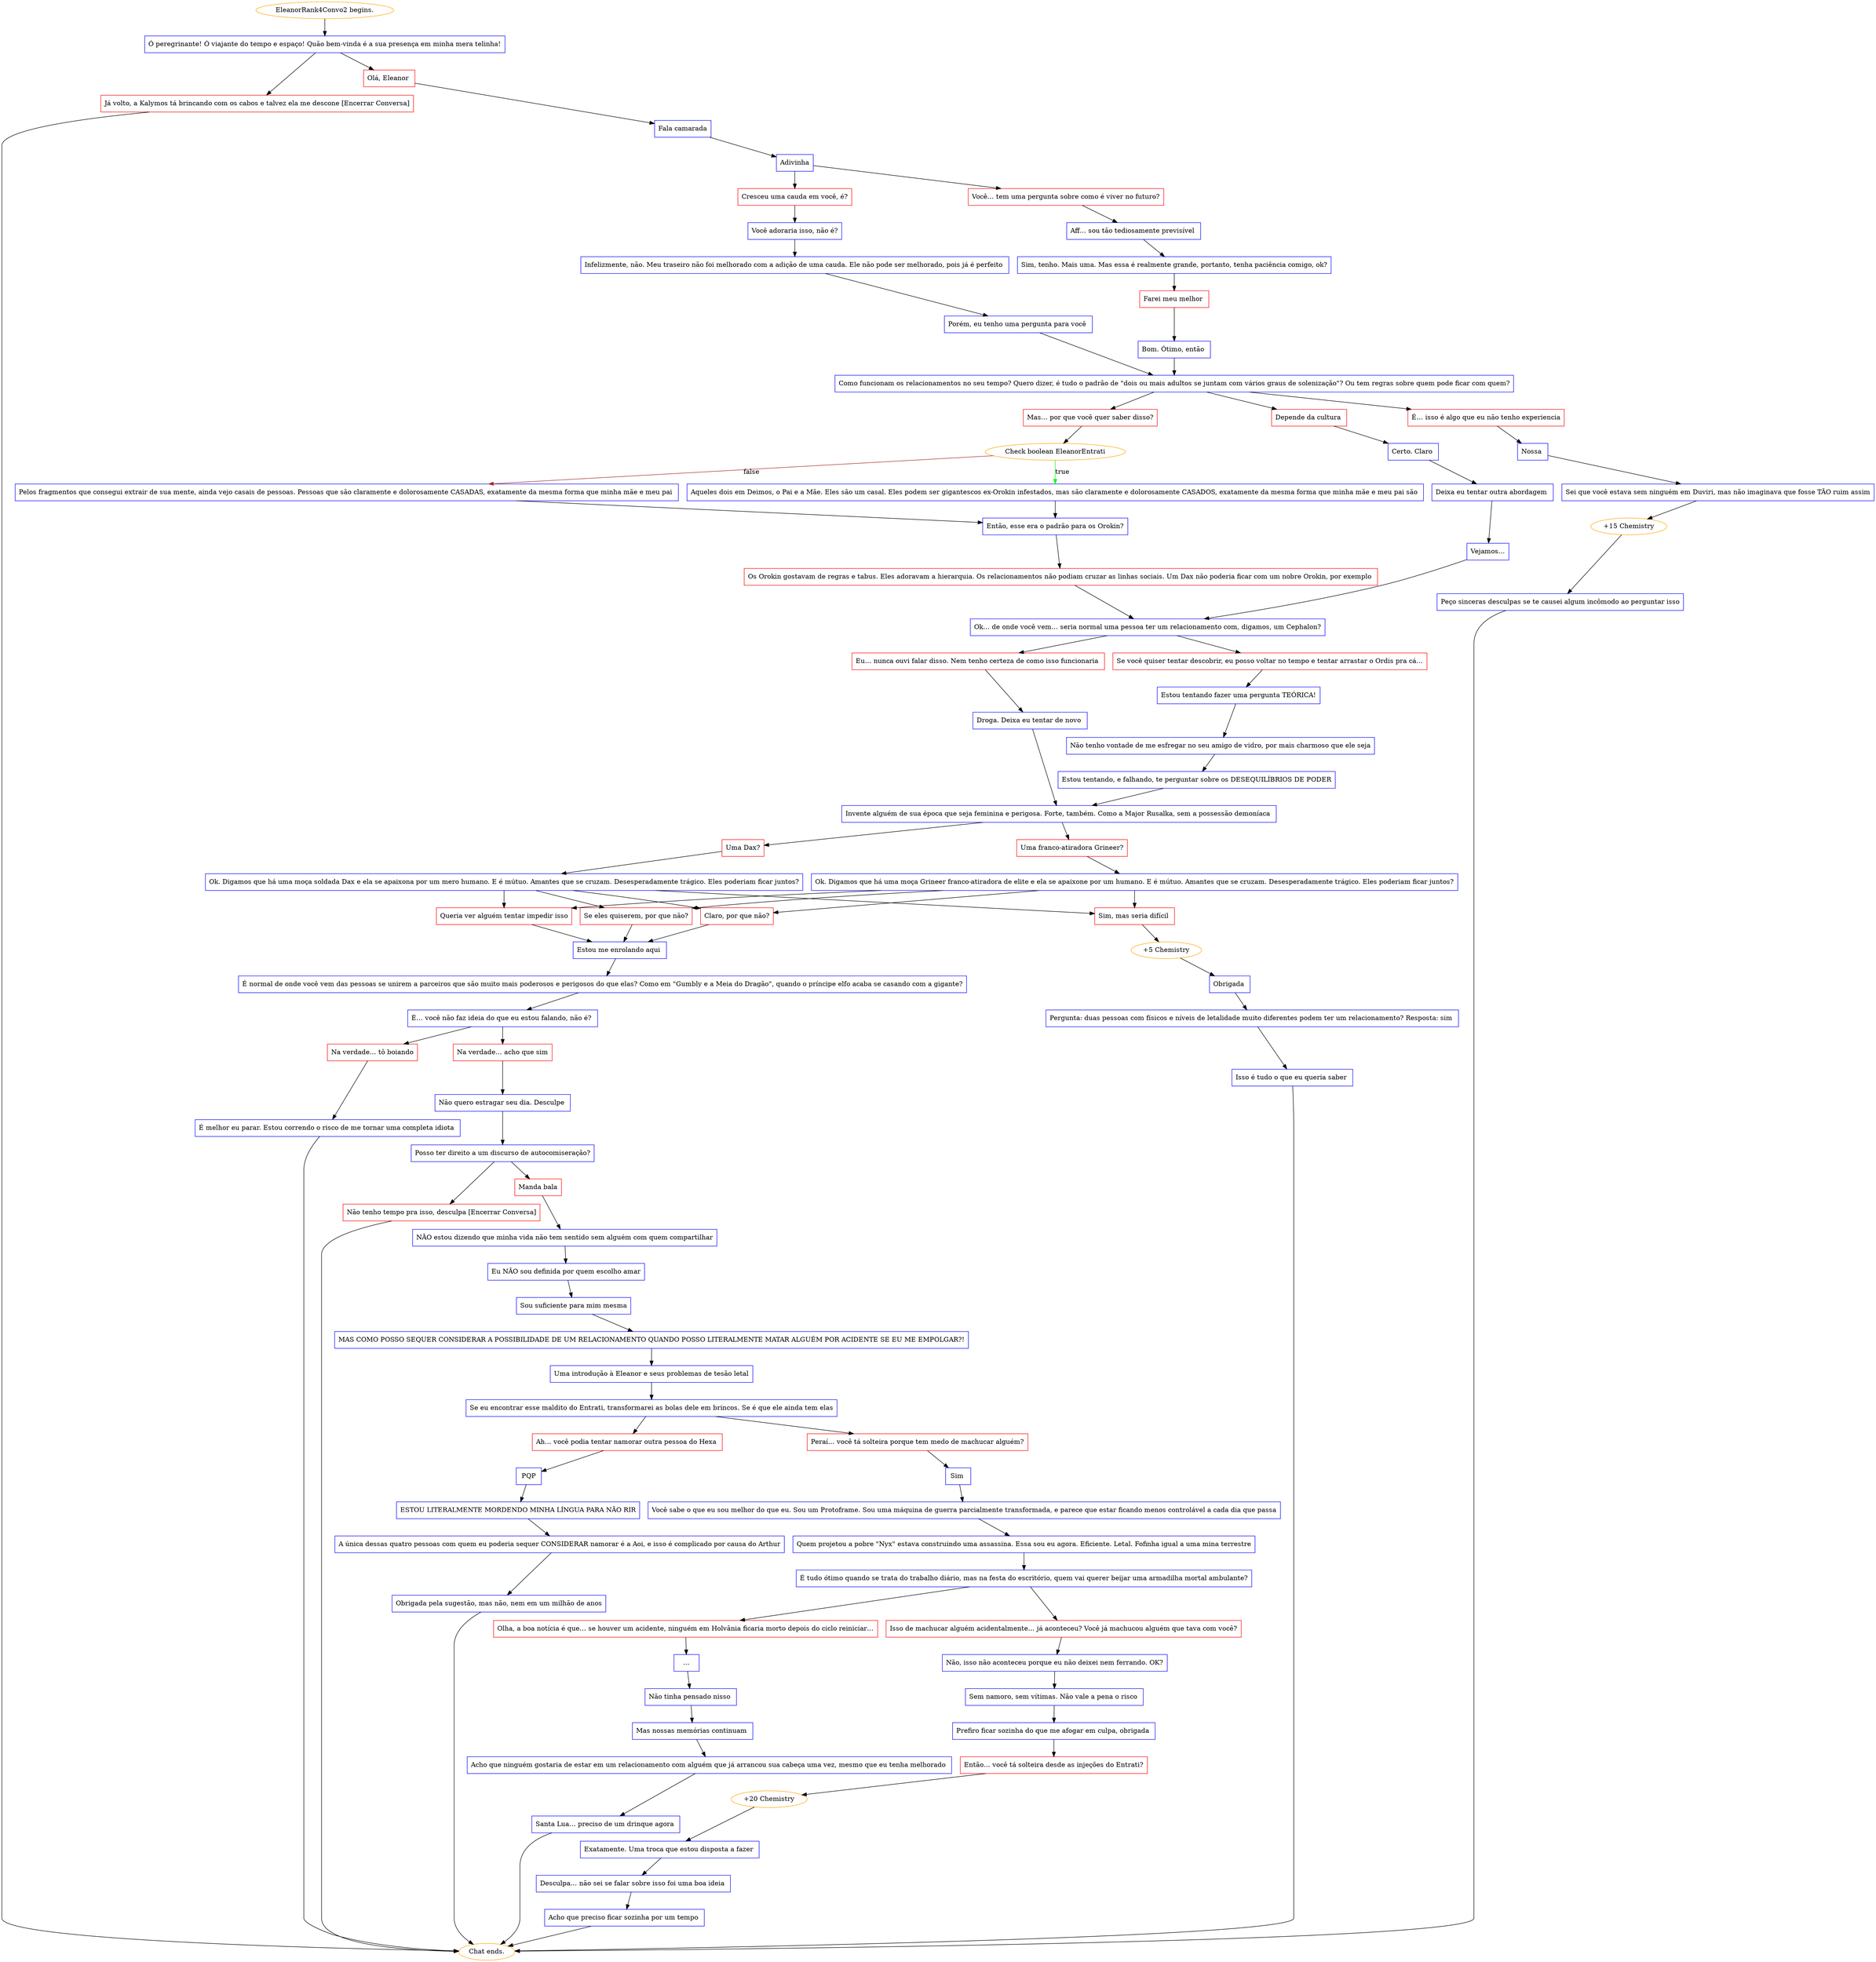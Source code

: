 digraph {
	"EleanorRank4Convo2 begins." [color=orange];
		"EleanorRank4Convo2 begins." -> j2273949929;
	j2273949929 [label="Ó peregrinante! Ó viajante do tempo e espaço! Quão bem-vinda é a sua presença em minha mera telinha!",shape=box,color=blue];
		j2273949929 -> j1258120194;
		j2273949929 -> j229598310;
	j1258120194 [label="Olá, Eleanor ",shape=box,color=red];
		j1258120194 -> j4123382480;
	j229598310 [label="Já volto, a Kalymos tá brincando com os cabos e talvez ela me descone [Encerrar Conversa]",shape=box,color=red];
		j229598310 -> "Chat ends.";
	j4123382480 [label="Fala camarada",shape=box,color=blue];
		j4123382480 -> j3234584578;
	"Chat ends." [color=orange];
	j3234584578 [label="Adivinha",shape=box,color=blue];
		j3234584578 -> j2090013049;
		j3234584578 -> j1610166286;
	j2090013049 [label="Você… tem uma pergunta sobre como é viver no futuro?",shape=box,color=red];
		j2090013049 -> j3665265244;
	j1610166286 [label="Cresceu uma cauda em você, é?",shape=box,color=red];
		j1610166286 -> j1852123535;
	j3665265244 [label="Aff… sou tão tediosamente previsível ",shape=box,color=blue];
		j3665265244 -> j1530473475;
	j1852123535 [label="Você adoraria isso, não é?",shape=box,color=blue];
		j1852123535 -> j2363550483;
	j1530473475 [label="Sim, tenho. Mais uma. Mas essa é realmente grande, portanto, tenha paciência comigo, ok?",shape=box,color=blue];
		j1530473475 -> j2866613516;
	j2363550483 [label="Infelizmente, não. Meu traseiro não foi melhorado com a adição de uma cauda. Ele não pode ser melhorado, pois já é perfeito ",shape=box,color=blue];
		j2363550483 -> j374665566;
	j2866613516 [label="Farei meu melhor ",shape=box,color=red];
		j2866613516 -> j4208012023;
	j374665566 [label="Porém, eu tenho uma pergunta para você ",shape=box,color=blue];
		j374665566 -> j2914384454;
	j4208012023 [label="Bom. Ótimo, então ",shape=box,color=blue];
		j4208012023 -> j2914384454;
	j2914384454 [label="Como funcionam os relacionamentos no seu tempo? Quero dizer, é tudo o padrão de \"dois ou mais adultos se juntam com vários graus de solenização\"? Ou tem regras sobre quem pode ficar com quem?",shape=box,color=blue];
		j2914384454 -> j962667959;
		j2914384454 -> j2135697515;
		j2914384454 -> j1637332105;
	j962667959 [label="É… isso é algo que eu não tenho experiencia",shape=box,color=red];
		j962667959 -> j2372349392;
	j2135697515 [label="Depende da cultura ",shape=box,color=red];
		j2135697515 -> j1861014493;
	j1637332105 [label="Mas… por que você quer saber disso?",shape=box,color=red];
		j1637332105 -> j614221672;
	j2372349392 [label="Nossa ",shape=box,color=blue];
		j2372349392 -> j1669618210;
	j1861014493 [label="Certo. Claro ",shape=box,color=blue];
		j1861014493 -> j2726938139;
	j614221672 [label="Check boolean EleanorEntrati",color=orange];
		j614221672 -> j3252048585 [label=true,color=green];
		j614221672 -> j2317327854 [label=false,color=brown];
	j1669618210 [label="Sei que você estava sem ninguém em Duviri, mas não imaginava que fosse TÃO ruim assim",shape=box,color=blue];
		j1669618210 -> j2851723816;
	j2726938139 [label="Deixa eu tentar outra abordagem ",shape=box,color=blue];
		j2726938139 -> j37064819;
	j3252048585 [label="Aqueles dois em Deimos, o Pai e a Mãe. Eles são um casal. Eles podem ser gigantescos ex-Orokin infestados, mas são claramente e dolorosamente CASADOS, exatamente da mesma forma que minha mãe e meu pai são ",shape=box,color=blue];
		j3252048585 -> j3987526270;
	j2317327854 [label="Pelos fragmentos que consegui extrair de sua mente, ainda vejo casais de pessoas. Pessoas que são claramente e dolorosamente CASADAS, exatamente da mesma forma que minha mãe e meu pai ",shape=box,color=blue];
		j2317327854 -> j3987526270;
	j2851723816 [label="+15 Chemistry",color=orange];
		j2851723816 -> j764680036;
	j37064819 [label="Vejamos…",shape=box,color=blue];
		j37064819 -> j4174936296;
	j3987526270 [label="Então, esse era o padrão para os Orokin?",shape=box,color=blue];
		j3987526270 -> j3786531389;
	j764680036 [label="Peço sinceras desculpas se te causei algum incômodo ao perguntar isso",shape=box,color=blue];
		j764680036 -> "Chat ends.";
	j4174936296 [label="Ok… de onde você vem… seria normal uma pessoa ter um relacionamento com, digamos, um Cephalon?",shape=box,color=blue];
		j4174936296 -> j1350652757;
		j4174936296 -> j2565617165;
	j3786531389 [label="Os Orokin gostavam de regras e tabus. Eles adoravam a hierarquia. Os relacionamentos não podiam cruzar as linhas sociais. Um Dax não poderia ficar com um nobre Orokin, por exemplo ",shape=box,color=red];
		j3786531389 -> j4174936296;
	j1350652757 [label="Se você quiser tentar descobrir, eu posso voltar no tempo e tentar arrastar o Ordis pra cá…",shape=box,color=red];
		j1350652757 -> j624650355;
	j2565617165 [label="Eu… nunca ouvi falar disso. Nem tenho certeza de como isso funcionaria ",shape=box,color=red];
		j2565617165 -> j3652772091;
	j624650355 [label="Estou tentando fazer uma pergunta TEÓRICA!",shape=box,color=blue];
		j624650355 -> j1157415561;
	j3652772091 [label="Droga. Deixa eu tentar de novo ",shape=box,color=blue];
		j3652772091 -> j1190664802;
	j1157415561 [label="Não tenho vontade de me esfregar no seu amigo de vidro, por mais charmoso que ele seja",shape=box,color=blue];
		j1157415561 -> j1957578766;
	j1190664802 [label="Invente alguém de sua época que seja feminina e perigosa. Forte, também. Como a Major Rusalka, sem a possessão demoníaca ",shape=box,color=blue];
		j1190664802 -> j3003001481;
		j1190664802 -> j512721741;
	j1957578766 [label="Estou tentando, e falhando, te perguntar sobre os DESEQUILÍBRIOS DE PODER",shape=box,color=blue];
		j1957578766 -> j1190664802;
	j3003001481 [label="Uma franco-atiradora Grineer?",shape=box,color=red];
		j3003001481 -> j1493258376;
	j512721741 [label="Uma Dax?",shape=box,color=red];
		j512721741 -> j421381540;
	j1493258376 [label="Ok. Digamos que há uma moça Grineer franco-atiradora de elite e ela se apaixone por um humano. E é mútuo. Amantes que se cruzam. Desesperadamente trágico. Eles poderiam ficar juntos?",shape=box,color=blue];
		j1493258376 -> j574822702;
		j1493258376 -> j406147343;
		j1493258376 -> j1697999556;
		j1493258376 -> j1623007845;
	j421381540 [label="Ok. Digamos que há uma moça soldada Dax e ela se apaixona por um mero humano. E é mútuo. Amantes que se cruzam. Desesperadamente trágico. Eles poderiam ficar juntos?",shape=box,color=blue];
		j421381540 -> j574822702;
		j421381540 -> j406147343;
		j421381540 -> j1697999556;
		j421381540 -> j1623007845;
	j574822702 [label="Se eles quiserem, por que não?",shape=box,color=red];
		j574822702 -> j3654725824;
	j406147343 [label="Claro, por que não?",shape=box,color=red];
		j406147343 -> j3654725824;
	j1697999556 [label="Queria ver alguém tentar impedir isso",shape=box,color=red];
		j1697999556 -> j3654725824;
	j1623007845 [label="Sim, mas seria difícil ",shape=box,color=red];
		j1623007845 -> j3357356427;
	j3654725824 [label="Estou me enrolando aqui ",shape=box,color=blue];
		j3654725824 -> j3033526085;
	j3357356427 [label="+5 Chemistry",color=orange];
		j3357356427 -> j3310692784;
	j3033526085 [label="É normal de onde você vem das pessoas se unirem a parceiros que são muito mais poderosos e perigosos do que elas? Como em \"Gumbly e a Meia do Dragão\", quando o príncipe elfo acaba se casando com a gigante?",shape=box,color=blue];
		j3033526085 -> j1100084494;
	j3310692784 [label="Obrigada ",shape=box,color=blue];
		j3310692784 -> j1566062532;
	j1100084494 [label="É… você não faz ideia do que eu estou falando, não é? ",shape=box,color=blue];
		j1100084494 -> j4079135423;
		j1100084494 -> j2413525842;
	j1566062532 [label="Pergunta: duas pessoas com físicos e níveis de letalidade muito diferentes podem ter um relacionamento? Resposta: sim ",shape=box,color=blue];
		j1566062532 -> j1918138676;
	j4079135423 [label="Na verdade… acho que sim",shape=box,color=red];
		j4079135423 -> j3761478669;
	j2413525842 [label="Na verdade… tô boiando",shape=box,color=red];
		j2413525842 -> j3793047996;
	j1918138676 [label="Isso é tudo o que eu queria saber ",shape=box,color=blue];
		j1918138676 -> "Chat ends.";
	j3761478669 [label="Não quero estragar seu dia. Desculpe ",shape=box,color=blue];
		j3761478669 -> j3955800435;
	j3793047996 [label="É melhor eu parar. Estou correndo o risco de me tornar uma completa idiota ",shape=box,color=blue];
		j3793047996 -> "Chat ends.";
	j3955800435 [label="Posso ter direito a um discurso de autocomiseração?",shape=box,color=blue];
		j3955800435 -> j259821711;
		j3955800435 -> j1495898755;
	j259821711 [label="Manda bala",shape=box,color=red];
		j259821711 -> j2596693296;
	j1495898755 [label="Não tenho tempo pra isso, desculpa [Encerrar Conversa]",shape=box,color=red];
		j1495898755 -> "Chat ends.";
	j2596693296 [label="NÃO estou dizendo que minha vida não tem sentido sem alguém com quem compartilhar",shape=box,color=blue];
		j2596693296 -> j3840665930;
	j3840665930 [label="Eu NÃO sou definida por quem escolho amar",shape=box,color=blue];
		j3840665930 -> j2363724468;
	j2363724468 [label="Sou suficiente para mim mesma",shape=box,color=blue];
		j2363724468 -> j2482925851;
	j2482925851 [label="MAS COMO POSSO SEQUER CONSIDERAR A POSSIBILIDADE DE UM RELACIONAMENTO QUANDO POSSO LITERALMENTE MATAR ALGUÉM POR ACIDENTE SE EU ME EMPOLGAR?!",shape=box,color=blue];
		j2482925851 -> j786595337;
	j786595337 [label="Uma introdução à Eleanor e seus problemas de tesão letal",shape=box,color=blue];
		j786595337 -> j3621146417;
	j3621146417 [label="Se eu encontrar esse maldito do Entrati, transformarei as bolas dele em brincos. Se é que ele ainda tem elas",shape=box,color=blue];
		j3621146417 -> j1703947762;
		j3621146417 -> j3802729100;
	j1703947762 [label="Ah… você podia tentar namorar outra pessoa do Hexa ",shape=box,color=red];
		j1703947762 -> j1173949806;
	j3802729100 [label="Peraí… você tá solteira porque tem medo de machucar alguém?",shape=box,color=red];
		j3802729100 -> j223541232;
	j1173949806 [label="PQP",shape=box,color=blue];
		j1173949806 -> j410331856;
	j223541232 [label="Sim ",shape=box,color=blue];
		j223541232 -> j1826322748;
	j410331856 [label="ESTOU LITERALMENTE MORDENDO MINHA LÍNGUA PARA NÃO RIR",shape=box,color=blue];
		j410331856 -> j1119739818;
	j1826322748 [label="Você sabe o que eu sou melhor do que eu. Sou um Protoframe. Sou uma máquina de guerra parcialmente transformada, e parece que estar ficando menos controlável a cada dia que passa",shape=box,color=blue];
		j1826322748 -> j133765292;
	j1119739818 [label="A única dessas quatro pessoas com quem eu poderia sequer CONSIDERAR namorar é a Aoi, e isso é complicado por causa do Arthur",shape=box,color=blue];
		j1119739818 -> j3183075435;
	j133765292 [label="Quem projetou a pobre \"Nyx\" estava construindo uma assassina. Essa sou eu agora. Eficiente. Letal. Fofinha igual a uma mina terrestre",shape=box,color=blue];
		j133765292 -> j2037277102;
	j3183075435 [label="Obrigada pela sugestão, mas não, nem em um milhão de anos",shape=box,color=blue];
		j3183075435 -> "Chat ends.";
	j2037277102 [label="É tudo ótimo quando se trata do trabalho diário, mas na festa do escritório, quem vai querer beijar uma armadilha mortal ambulante?",shape=box,color=blue];
		j2037277102 -> j3244039422;
		j2037277102 -> j178863145;
	j3244039422 [label="Isso de machucar alguém acidentalmente… já aconteceu? Você já machucou alguém que tava com você?",shape=box,color=red];
		j3244039422 -> j1787749437;
	j178863145 [label="Olha, a boa notícia é que… se houver um acidente, ninguém em Holvânia ficaria morto depois do ciclo reiniciar…",shape=box,color=red];
		j178863145 -> j2760856620;
	j1787749437 [label="Não, isso não aconteceu porque eu não deixei nem ferrando. OK?",shape=box,color=blue];
		j1787749437 -> j2510645702;
	j2760856620 [label="…",shape=box,color=blue];
		j2760856620 -> j846155754;
	j2510645702 [label="Sem namoro, sem vítimas. Não vale a pena o risco ",shape=box,color=blue];
		j2510645702 -> j1938552693;
	j846155754 [label="Não tinha pensado nisso ",shape=box,color=blue];
		j846155754 -> j3886344702;
	j1938552693 [label="Prefiro ficar sozinha do que me afogar em culpa, obrigada ",shape=box,color=blue];
		j1938552693 -> j147026295;
	j3886344702 [label="Mas nossas memórias continuam ",shape=box,color=blue];
		j3886344702 -> j1547749294;
	j147026295 [label="Então… você tá solteira desde as injeções do Entrati?",shape=box,color=red];
		j147026295 -> j3248756708;
	j1547749294 [label="Acho que ninguém gostaria de estar em um relacionamento com alguém que já arrancou sua cabeça uma vez, mesmo que eu tenha melhorado ",shape=box,color=blue];
		j1547749294 -> j392330499;
	j3248756708 [label="+20 Chemistry",color=orange];
		j3248756708 -> j1514416677;
	j392330499 [label="Santa Lua… preciso de um drinque agora ",shape=box,color=blue];
		j392330499 -> "Chat ends.";
	j1514416677 [label="Exatamente. Uma troca que estou disposta a fazer ",shape=box,color=blue];
		j1514416677 -> j1750691677;
	j1750691677 [label="Desculpa… não sei se falar sobre isso foi uma boa ideia ",shape=box,color=blue];
		j1750691677 -> j3421337693;
	j3421337693 [label="Acho que preciso ficar sozinha por um tempo ",shape=box,color=blue];
		j3421337693 -> "Chat ends.";
}